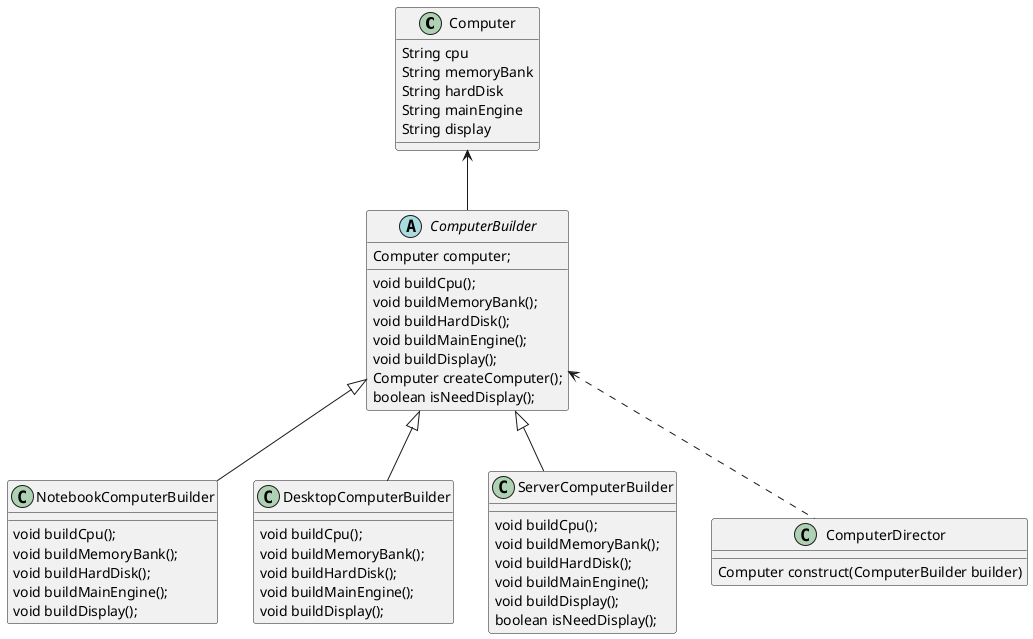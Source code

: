 @startuml
'https://plantuml.com/class-diagram

class Computer {
    String cpu
    String memoryBank
    String hardDisk
    String mainEngine
    String display
}
abstract class ComputerBuilder {
    Computer computer;
    void buildCpu();
    void buildMemoryBank();
    void buildHardDisk();
    void buildMainEngine();
    void buildDisplay();
    Computer createComputer();
    boolean isNeedDisplay();
}

class NotebookComputerBuilder {
    void buildCpu();
    void buildMemoryBank();
    void buildHardDisk();
    void buildMainEngine();
    void buildDisplay();
}

class DesktopComputerBuilder {
    void buildCpu();
    void buildMemoryBank();
    void buildHardDisk();
    void buildMainEngine();
    void buildDisplay();
}

class ServerComputerBuilder {
    void buildCpu();
    void buildMemoryBank();
    void buildHardDisk();
    void buildMainEngine();
    void buildDisplay();
    boolean isNeedDisplay();
}

class ComputerDirector {
    Computer construct(ComputerBuilder builder)
}

ComputerBuilder <|-- NotebookComputerBuilder
ComputerBuilder <|-- DesktopComputerBuilder
ComputerBuilder <|-- ServerComputerBuilder
Computer <-- ComputerBuilder

ComputerBuilder <.. ComputerDirector

@enduml